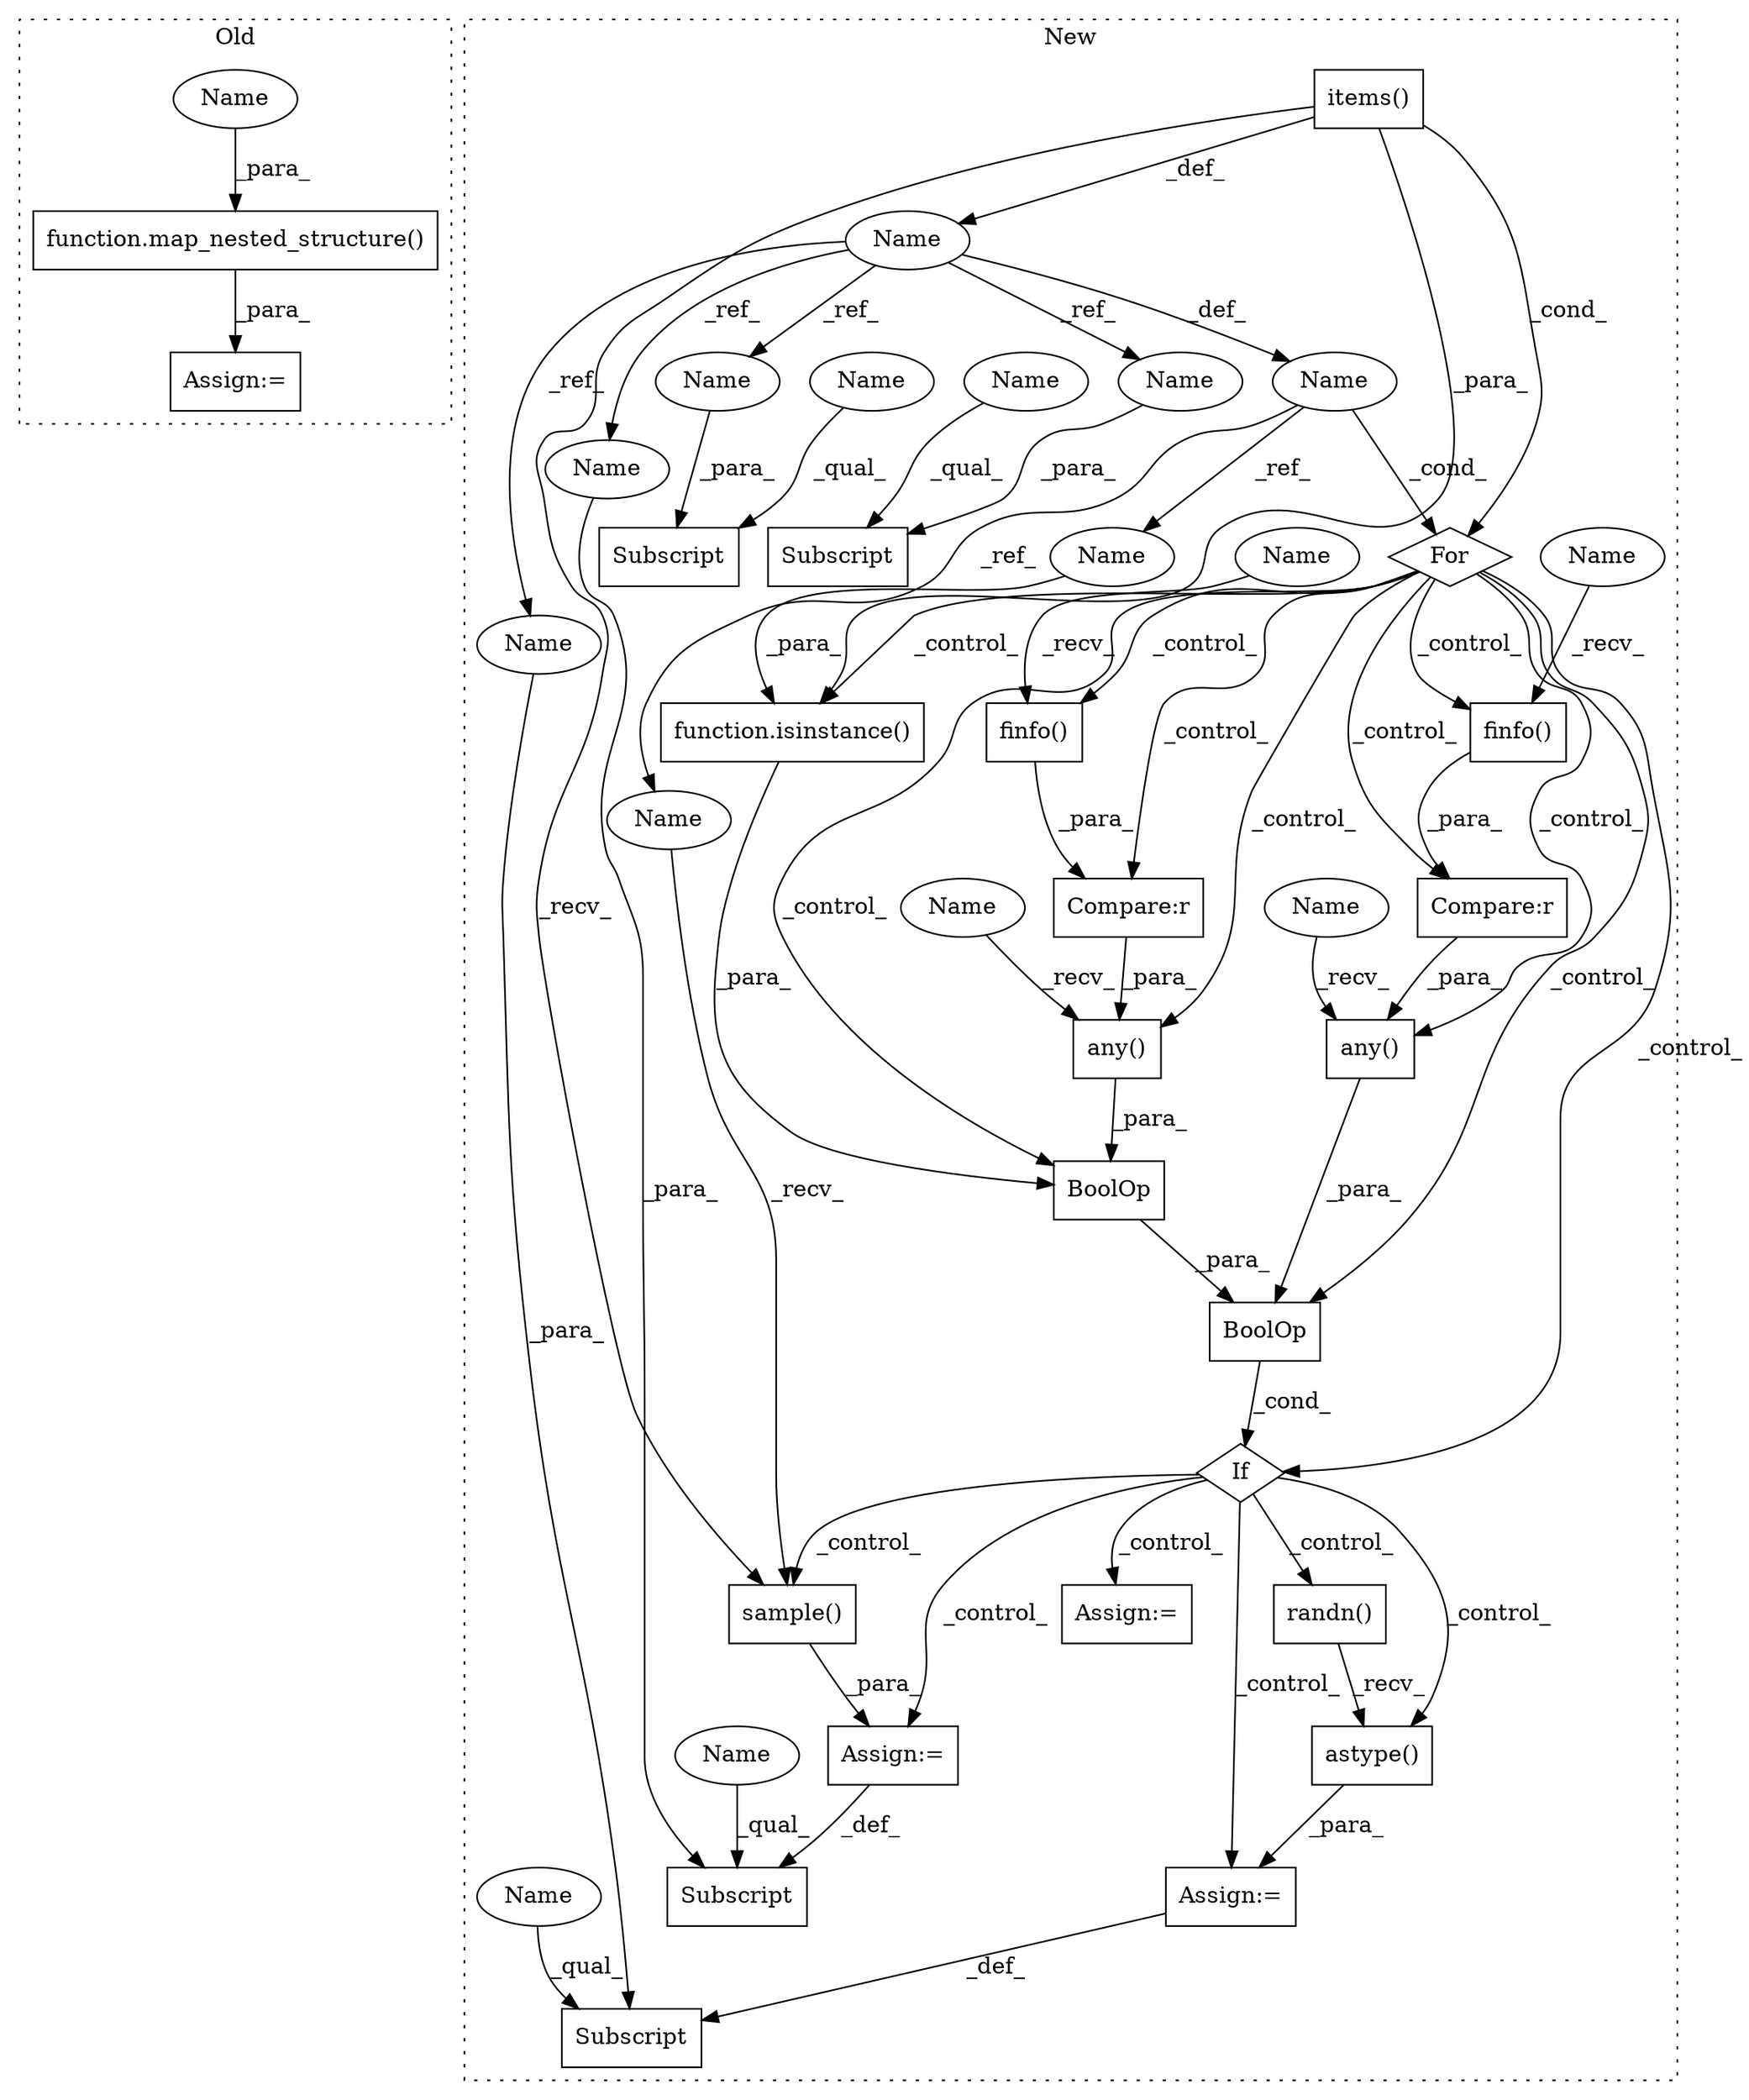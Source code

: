 digraph G {
subgraph cluster0 {
1 [label="function.map_nested_structure()" a="75" s="5541,5599" l="21,16" shape="box"];
24 [label="Assign:=" a="68" s="5538" l="3" shape="box"];
33 [label="Name" a="87" s="5562" l="16" shape="ellipse"];
label = "Old";
style="dotted";
}
subgraph cluster1 {
2 [label="items()" a="75" s="5530" l="24" shape="box"];
3 [label="BoolOp" a="72" s="5575" l="179" shape="box"];
4 [label="Name" a="87" s="5523" l="3" shape="ellipse"];
5 [label="Assign:=" a="68" s="6246" l="3" shape="box"];
6 [label="If" a="96" s="5572" l="3" shape="diamond"];
7 [label="Subscript" a="63" s="5614,0" l="18,0" shape="box"];
8 [label="Compare:r" a="40" s="5614" l="50" shape="box"];
9 [label="Compare:r" a="40" s="5702" l="51" shape="box"];
10 [label="Subscript" a="63" s="5702,0" l="18,0" shape="box"];
11 [label="astype()" a="75" s="5915,5960" l="35,1" shape="box"];
12 [label="Subscript" a="63" s="5887,0" l="25,0" shape="box"];
13 [label="Name" a="87" s="5514" l="7" shape="ellipse"];
14 [label="Subscript" a="63" s="6221,0" l="25,0" shape="box"];
15 [label="finfo()" a="75" s="5729,5748" l="9,1" shape="box"];
16 [label="finfo()" a="75" s="5640,5659" l="9,1" shape="box"];
17 [label="randn()" a="75" s="5915,5932" l="16,10" shape="box"];
18 [label="BoolOp" a="72" s="5575" l="10" shape="box"];
19 [label="any()" a="75" s="5607,5664" l="7,1" shape="box"];
20 [label="For" a="107" s="5510,5554" l="4,18" shape="diamond"];
21 [label="any()" a="75" s="5695,5753" l="7,1" shape="box"];
22 [label="sample()" a="75" s="6249" l="12" shape="box"];
23 [label="function.isinstance()" a="75" s="5575,5601" l="11,1" shape="box"];
25 [label="Assign:=" a="68" s="5912" l="3" shape="box"];
26 [label="Assign:=" a="68" s="6193" l="3" shape="box"];
27 [label="Name" a="87" s="5586" l="3" shape="ellipse"];
28 [label="Name" a="87" s="6249" l="3" shape="ellipse"];
29 [label="Name" a="87" s="5624" l="7" shape="ellipse"];
30 [label="Name" a="87" s="5712" l="7" shape="ellipse"];
31 [label="Name" a="87" s="6238" l="7" shape="ellipse"];
32 [label="Name" a="87" s="5904" l="7" shape="ellipse"];
34 [label="Name" a="87" s="5729" l="2" shape="ellipse"];
35 [label="Name" a="87" s="5640" l="2" shape="ellipse"];
36 [label="Name" a="87" s="5607" l="2" shape="ellipse"];
37 [label="Name" a="87" s="5695" l="2" shape="ellipse"];
38 [label="Name" a="87" s="6221" l="16" shape="ellipse"];
39 [label="Name" a="87" s="5887" l="16" shape="ellipse"];
40 [label="Name" a="87" s="5702" l="9" shape="ellipse"];
41 [label="Name" a="87" s="5614" l="9" shape="ellipse"];
label = "New";
style="dotted";
}
1 -> 24 [label="_para_"];
2 -> 22 [label="_recv_"];
2 -> 20 [label="_cond_"];
2 -> 23 [label="_para_"];
2 -> 13 [label="_def_"];
3 -> 6 [label="_cond_"];
4 -> 28 [label="_ref_"];
4 -> 20 [label="_cond_"];
4 -> 27 [label="_ref_"];
5 -> 14 [label="_def_"];
6 -> 17 [label="_control_"];
6 -> 26 [label="_control_"];
6 -> 25 [label="_control_"];
6 -> 5 [label="_control_"];
6 -> 11 [label="_control_"];
6 -> 22 [label="_control_"];
8 -> 19 [label="_para_"];
9 -> 21 [label="_para_"];
11 -> 25 [label="_para_"];
13 -> 30 [label="_ref_"];
13 -> 32 [label="_ref_"];
13 -> 4 [label="_def_"];
13 -> 29 [label="_ref_"];
13 -> 31 [label="_ref_"];
15 -> 9 [label="_para_"];
16 -> 8 [label="_para_"];
17 -> 11 [label="_recv_"];
18 -> 3 [label="_para_"];
19 -> 18 [label="_para_"];
20 -> 6 [label="_control_"];
20 -> 3 [label="_control_"];
20 -> 15 [label="_control_"];
20 -> 21 [label="_control_"];
20 -> 9 [label="_control_"];
20 -> 23 [label="_control_"];
20 -> 19 [label="_control_"];
20 -> 8 [label="_control_"];
20 -> 18 [label="_control_"];
20 -> 16 [label="_control_"];
21 -> 3 [label="_para_"];
22 -> 5 [label="_para_"];
23 -> 18 [label="_para_"];
25 -> 12 [label="_def_"];
27 -> 23 [label="_para_"];
28 -> 22 [label="_recv_"];
29 -> 7 [label="_para_"];
30 -> 10 [label="_para_"];
31 -> 14 [label="_para_"];
32 -> 12 [label="_para_"];
33 -> 1 [label="_para_"];
34 -> 15 [label="_recv_"];
35 -> 16 [label="_recv_"];
36 -> 19 [label="_recv_"];
37 -> 21 [label="_recv_"];
38 -> 14 [label="_qual_"];
39 -> 12 [label="_qual_"];
40 -> 10 [label="_qual_"];
41 -> 7 [label="_qual_"];
}